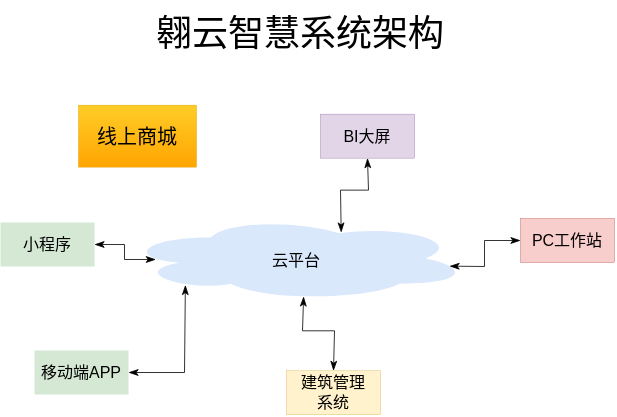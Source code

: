 <mxfile version="16.2.1" type="github">
  <diagram id="a1D_lF2K-nznCuwd_Psa" name="第 1 页">
    <mxGraphModel dx="825" dy="445" grid="1" gridSize="1" guides="1" tooltips="1" connect="1" arrows="1" fold="1" page="1" pageScale="1" pageWidth="827" pageHeight="1169" math="0" shadow="0">
      <root>
        <mxCell id="0" />
        <mxCell id="1" parent="0" />
        <mxCell id="IbOyLZbnckM_9YpusnKu-1" value="&lt;div&gt;&lt;font style=&quot;font-size: 8px&quot;&gt;云平台&lt;/font&gt;&lt;/div&gt;" style="ellipse;shape=cloud;whiteSpace=wrap;html=1;strokeWidth=0.2;fillColor=#dae8fc;strokeColor=none;" vertex="1" parent="1">
          <mxGeometry x="283" y="249" width="172" height="42" as="geometry" />
        </mxCell>
        <mxCell id="IbOyLZbnckM_9YpusnKu-5" value="&lt;div&gt;建筑管理&lt;/div&gt;&lt;div&gt;系统&lt;/div&gt;" style="rounded=0;whiteSpace=wrap;html=1;strokeWidth=0.2;fontSize=8;fillColor=#fff2cc;strokeColor=#d6b656;" vertex="1" parent="1">
          <mxGeometry x="364" y="326.15" width="47" height="22" as="geometry" />
        </mxCell>
        <mxCell id="IbOyLZbnckM_9YpusnKu-6" value="PC工作站" style="rounded=0;whiteSpace=wrap;html=1;strokeWidth=0.2;fontSize=8;fillColor=#f8cecc;strokeColor=#b85450;" vertex="1" parent="1">
          <mxGeometry x="481" y="250" width="47" height="22" as="geometry" />
        </mxCell>
        <mxCell id="IbOyLZbnckM_9YpusnKu-8" value="BI大屏" style="rounded=0;whiteSpace=wrap;html=1;strokeWidth=0.2;fontSize=8;fillColor=#e1d5e7;strokeColor=#9673a6;" vertex="1" parent="1">
          <mxGeometry x="381" y="197.82" width="47" height="22" as="geometry" />
        </mxCell>
        <mxCell id="IbOyLZbnckM_9YpusnKu-11" value="&lt;div&gt;&lt;font style=&quot;font-size: 18px&quot;&gt;翱云智慧系统架构&lt;/font&gt;&lt;/div&gt;" style="text;whiteSpace=wrap;html=1;" vertex="1" parent="1">
          <mxGeometry x="297" y="141" width="173" height="20" as="geometry" />
        </mxCell>
        <mxCell id="IbOyLZbnckM_9YpusnKu-13" value="" style="endArrow=classicThin;html=1;rounded=0;fontSize=8;exitX=1;exitY=0.5;exitDx=0;exitDy=0;entryX=0.177;entryY=0.816;entryDx=0;entryDy=0;entryPerimeter=0;startArrow=classicThin;startFill=1;endFill=1;strokeWidth=0.4;endSize=4;startSize=4;" edge="1" parent="1" source="IbOyLZbnckM_9YpusnKu-19" target="IbOyLZbnckM_9YpusnKu-1">
          <mxGeometry width="50" height="50" relative="1" as="geometry">
            <mxPoint x="285.0" y="309" as="sourcePoint" />
            <mxPoint x="313.236" y="273.996" as="targetPoint" />
            <Array as="points">
              <mxPoint x="313" y="327" />
            </Array>
          </mxGeometry>
        </mxCell>
        <mxCell id="IbOyLZbnckM_9YpusnKu-15" value="" style="endArrow=classicThin;html=1;rounded=0;fontSize=8;exitX=0.5;exitY=0;exitDx=0;exitDy=0;entryX=0.666;entryY=0.925;entryDx=0;entryDy=0;entryPerimeter=0;startArrow=classicThin;startFill=1;endFill=1;strokeWidth=0.4;endSize=4;startSize=4;" edge="1" parent="1" source="IbOyLZbnckM_9YpusnKu-5">
          <mxGeometry width="50" height="50" relative="1" as="geometry">
            <mxPoint x="355.0" y="333.17" as="sourcePoint" />
            <mxPoint x="372.552" y="289" as="targetPoint" />
            <Array as="points">
              <mxPoint x="388" y="306.15" />
              <mxPoint x="372" y="306.15" />
            </Array>
          </mxGeometry>
        </mxCell>
        <mxCell id="IbOyLZbnckM_9YpusnKu-16" value="" style="endArrow=classicThin;html=1;rounded=0;fontSize=8;exitX=0.945;exitY=0.591;exitDx=0;exitDy=0;entryX=0;entryY=0.5;entryDx=0;entryDy=0;startArrow=classicThin;startFill=1;endFill=1;strokeWidth=0.4;endSize=4;startSize=4;exitPerimeter=0;" edge="1" parent="1" source="IbOyLZbnckM_9YpusnKu-1" target="IbOyLZbnckM_9YpusnKu-6">
          <mxGeometry width="50" height="50" relative="1" as="geometry">
            <mxPoint x="446" y="293.02" as="sourcePoint" />
            <mxPoint x="467.236" y="237.996" as="targetPoint" />
            <Array as="points">
              <mxPoint x="463" y="274" />
              <mxPoint x="463" y="261" />
            </Array>
          </mxGeometry>
        </mxCell>
        <mxCell id="IbOyLZbnckM_9YpusnKu-17" value="" style="endArrow=classicThin;html=1;rounded=0;fontSize=8;exitX=0.723;exitY=0.171;exitDx=0;exitDy=0;entryX=0.5;entryY=1;entryDx=0;entryDy=0;startArrow=classicThin;startFill=1;endFill=1;strokeWidth=0.4;endSize=4;startSize=4;exitPerimeter=0;" edge="1" parent="1" target="IbOyLZbnckM_9YpusnKu-8">
          <mxGeometry width="50" height="50" relative="1" as="geometry">
            <mxPoint x="391.356" y="257.002" as="sourcePoint" />
            <mxPoint x="389.236" y="225.816" as="targetPoint" />
            <Array as="points">
              <mxPoint x="391" y="235.82" />
              <mxPoint x="405" y="235.82" />
            </Array>
          </mxGeometry>
        </mxCell>
        <mxCell id="IbOyLZbnckM_9YpusnKu-19" value="移动端APP" style="rounded=0;whiteSpace=wrap;html=1;strokeWidth=0.2;fontSize=8;fillColor=#d5e8d4;strokeColor=none;" vertex="1" parent="1">
          <mxGeometry x="238" y="316" width="47" height="22" as="geometry" />
        </mxCell>
        <mxCell id="IbOyLZbnckM_9YpusnKu-22" style="edgeStyle=orthogonalEdgeStyle;rounded=0;orthogonalLoop=1;jettySize=auto;html=1;exitX=1;exitY=0.5;exitDx=0;exitDy=0;entryX=0.091;entryY=0.512;entryDx=0;entryDy=0;entryPerimeter=0;fontSize=8;endArrow=classicThin;startArrow=classicThin;startFill=1;endFill=1;strokeWidth=0.4;endSize=4;startSize=4;" edge="1" parent="1" source="IbOyLZbnckM_9YpusnKu-20" target="IbOyLZbnckM_9YpusnKu-1">
          <mxGeometry relative="1" as="geometry">
            <Array as="points">
              <mxPoint x="283" y="263" />
              <mxPoint x="283" y="271" />
            </Array>
          </mxGeometry>
        </mxCell>
        <mxCell id="IbOyLZbnckM_9YpusnKu-20" value="小程序" style="rounded=0;whiteSpace=wrap;html=1;strokeWidth=0.2;fontSize=8;fillColor=#d5e8d4;strokeColor=none;" vertex="1" parent="1">
          <mxGeometry x="221" y="252" width="47" height="22" as="geometry" />
        </mxCell>
        <mxCell id="IbOyLZbnckM_9YpusnKu-23" value="&lt;font style=&quot;font-size: 10px&quot;&gt;线上商城&lt;/font&gt;" style="rounded=0;whiteSpace=wrap;html=1;strokeWidth=0.2;fontSize=8;fillColor=#ffcd28;strokeColor=#d79b00;gradientColor=#ffa500;" vertex="1" parent="1">
          <mxGeometry x="260" y="193.32" width="59" height="31" as="geometry" />
        </mxCell>
      </root>
    </mxGraphModel>
  </diagram>
</mxfile>
